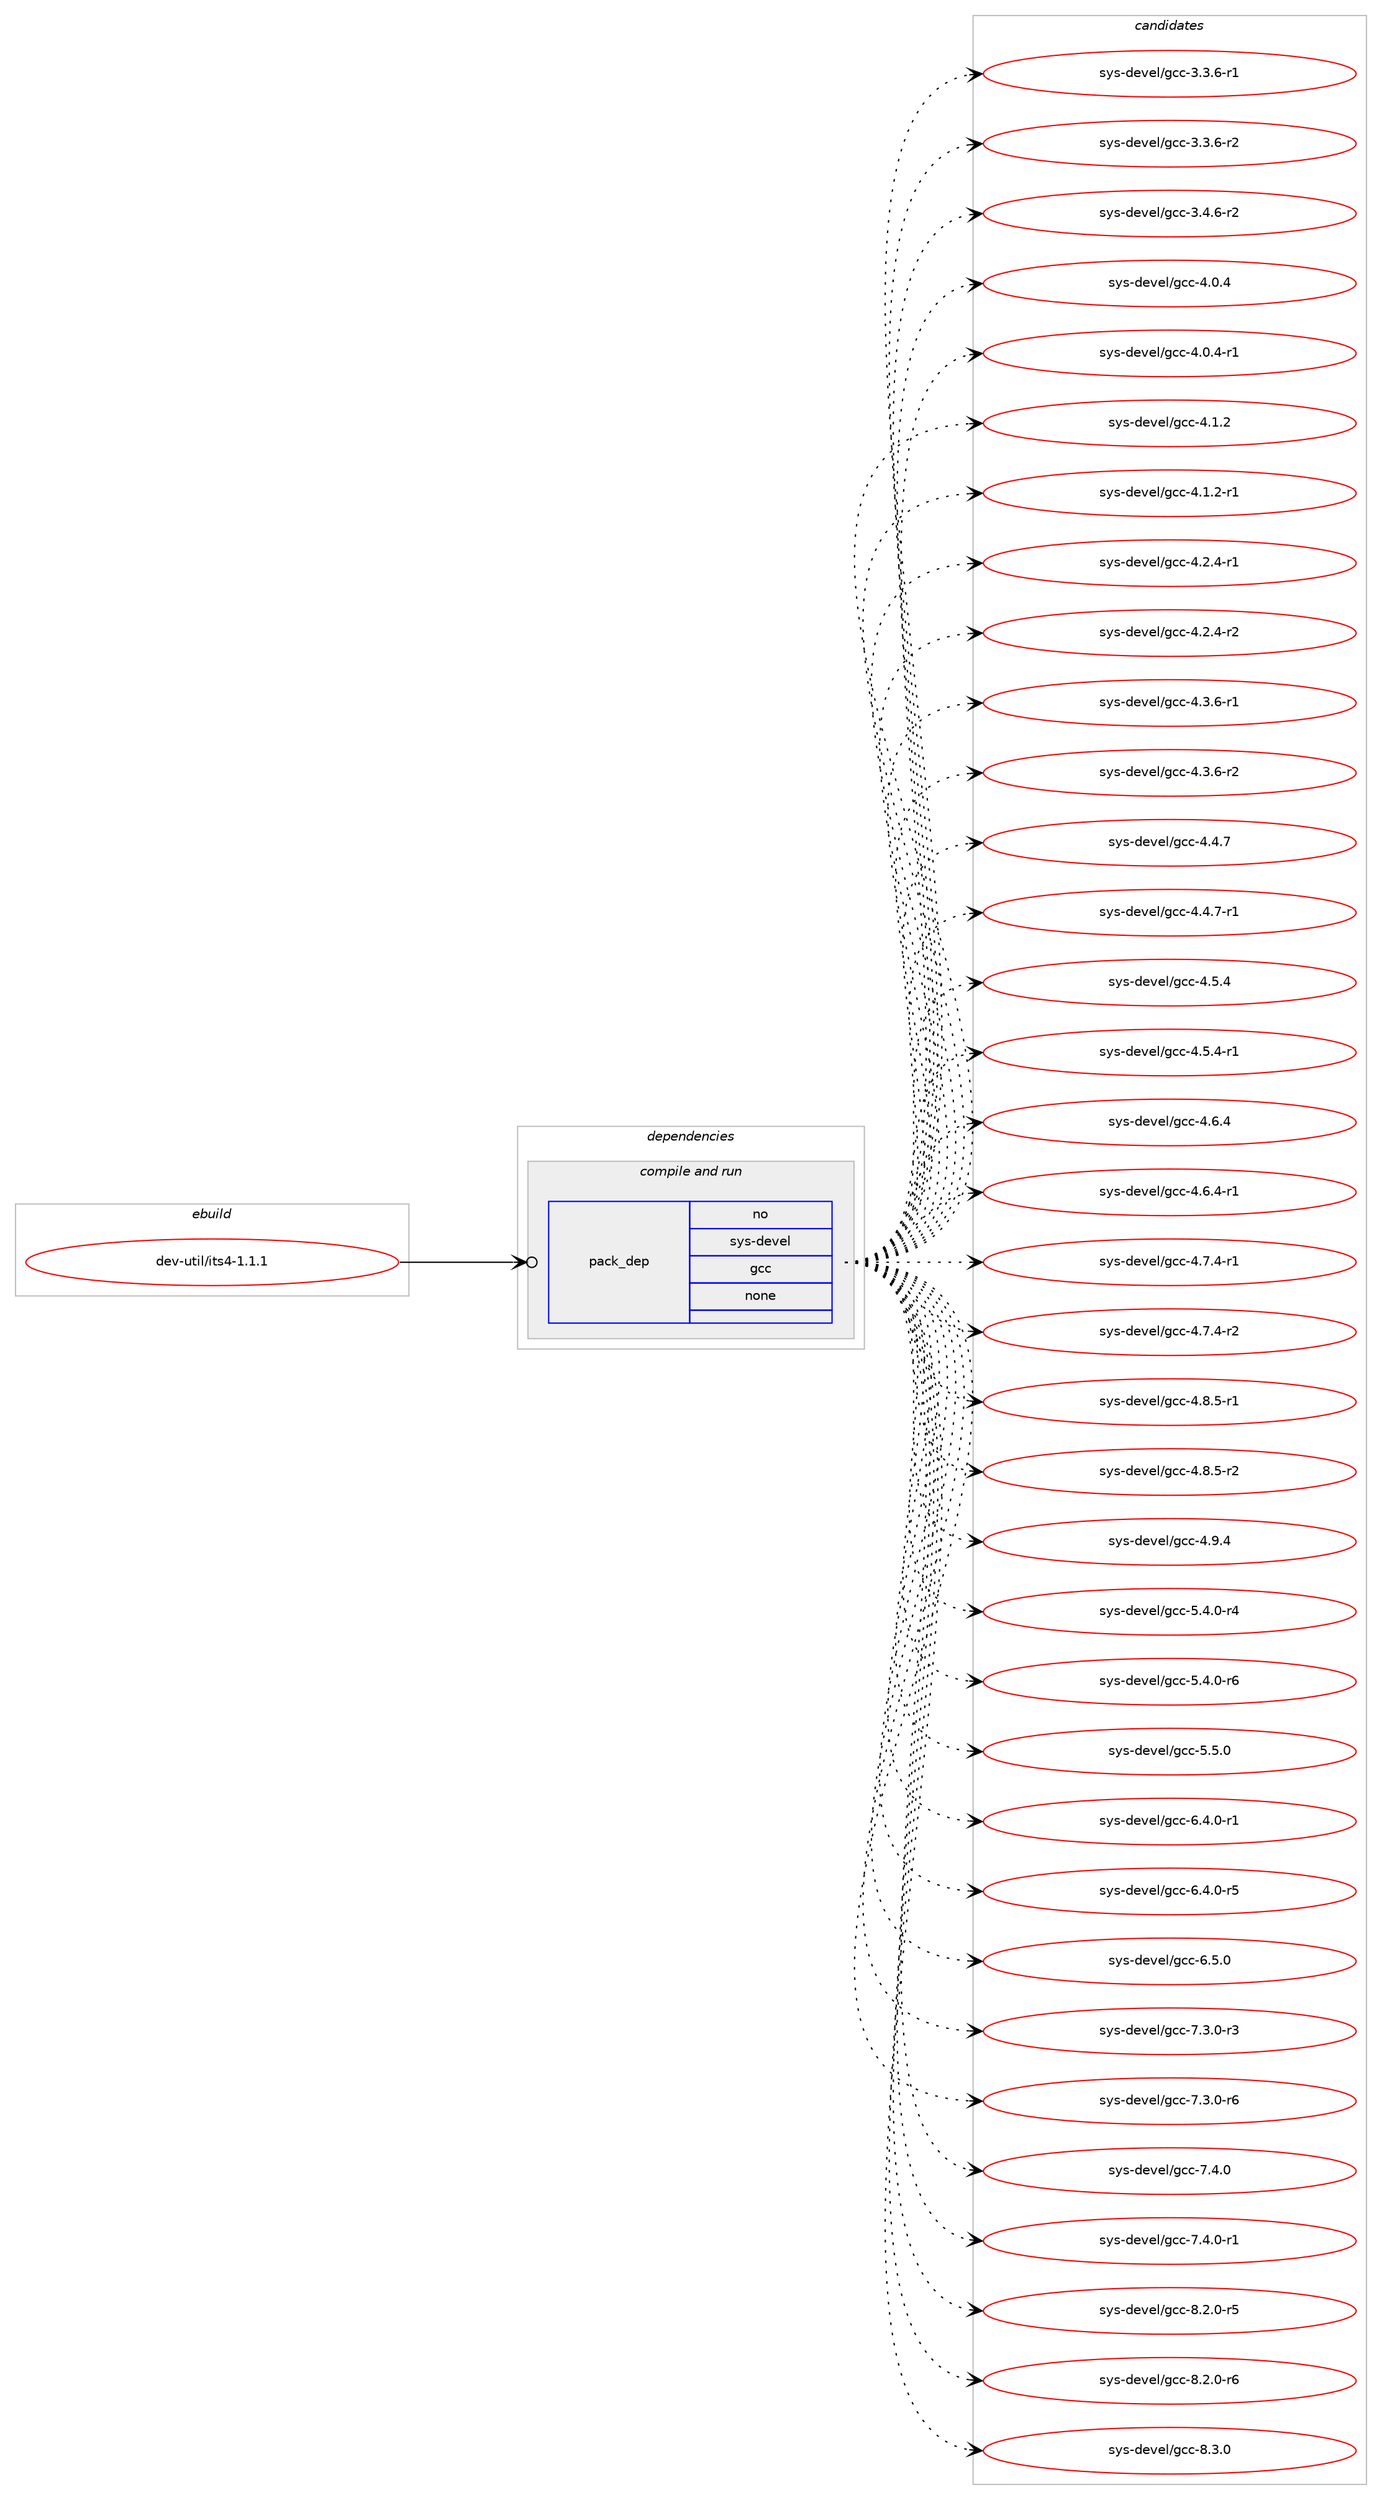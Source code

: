 digraph prolog {

# *************
# Graph options
# *************

newrank=true;
concentrate=true;
compound=true;
graph [rankdir=LR,fontname=Helvetica,fontsize=10,ranksep=1.5];#, ranksep=2.5, nodesep=0.2];
edge  [arrowhead=vee];
node  [fontname=Helvetica,fontsize=10];

# **********
# The ebuild
# **********

subgraph cluster_leftcol {
color=gray;
rank=same;
label=<<i>ebuild</i>>;
id [label="dev-util/its4-1.1.1", color=red, width=4, href="../dev-util/its4-1.1.1.svg"];
}

# ****************
# The dependencies
# ****************

subgraph cluster_midcol {
color=gray;
label=<<i>dependencies</i>>;
subgraph cluster_compile {
fillcolor="#eeeeee";
style=filled;
label=<<i>compile</i>>;
}
subgraph cluster_compileandrun {
fillcolor="#eeeeee";
style=filled;
label=<<i>compile and run</i>>;
subgraph pack1098248 {
dependency1546479 [label=<<TABLE BORDER="0" CELLBORDER="1" CELLSPACING="0" CELLPADDING="4" WIDTH="220"><TR><TD ROWSPAN="6" CELLPADDING="30">pack_dep</TD></TR><TR><TD WIDTH="110">no</TD></TR><TR><TD>sys-devel</TD></TR><TR><TD>gcc</TD></TR><TR><TD>none</TD></TR><TR><TD></TD></TR></TABLE>>, shape=none, color=blue];
}
id:e -> dependency1546479:w [weight=20,style="solid",arrowhead="odotvee"];
}
subgraph cluster_run {
fillcolor="#eeeeee";
style=filled;
label=<<i>run</i>>;
}
}

# **************
# The candidates
# **************

subgraph cluster_choices {
rank=same;
color=gray;
label=<<i>candidates</i>>;

subgraph choice1098248 {
color=black;
nodesep=1;
choice115121115451001011181011084710399994551465146544511449 [label="sys-devel/gcc-3.3.6-r1", color=red, width=4,href="../sys-devel/gcc-3.3.6-r1.svg"];
choice115121115451001011181011084710399994551465146544511450 [label="sys-devel/gcc-3.3.6-r2", color=red, width=4,href="../sys-devel/gcc-3.3.6-r2.svg"];
choice115121115451001011181011084710399994551465246544511450 [label="sys-devel/gcc-3.4.6-r2", color=red, width=4,href="../sys-devel/gcc-3.4.6-r2.svg"];
choice11512111545100101118101108471039999455246484652 [label="sys-devel/gcc-4.0.4", color=red, width=4,href="../sys-devel/gcc-4.0.4.svg"];
choice115121115451001011181011084710399994552464846524511449 [label="sys-devel/gcc-4.0.4-r1", color=red, width=4,href="../sys-devel/gcc-4.0.4-r1.svg"];
choice11512111545100101118101108471039999455246494650 [label="sys-devel/gcc-4.1.2", color=red, width=4,href="../sys-devel/gcc-4.1.2.svg"];
choice115121115451001011181011084710399994552464946504511449 [label="sys-devel/gcc-4.1.2-r1", color=red, width=4,href="../sys-devel/gcc-4.1.2-r1.svg"];
choice115121115451001011181011084710399994552465046524511449 [label="sys-devel/gcc-4.2.4-r1", color=red, width=4,href="../sys-devel/gcc-4.2.4-r1.svg"];
choice115121115451001011181011084710399994552465046524511450 [label="sys-devel/gcc-4.2.4-r2", color=red, width=4,href="../sys-devel/gcc-4.2.4-r2.svg"];
choice115121115451001011181011084710399994552465146544511449 [label="sys-devel/gcc-4.3.6-r1", color=red, width=4,href="../sys-devel/gcc-4.3.6-r1.svg"];
choice115121115451001011181011084710399994552465146544511450 [label="sys-devel/gcc-4.3.6-r2", color=red, width=4,href="../sys-devel/gcc-4.3.6-r2.svg"];
choice11512111545100101118101108471039999455246524655 [label="sys-devel/gcc-4.4.7", color=red, width=4,href="../sys-devel/gcc-4.4.7.svg"];
choice115121115451001011181011084710399994552465246554511449 [label="sys-devel/gcc-4.4.7-r1", color=red, width=4,href="../sys-devel/gcc-4.4.7-r1.svg"];
choice11512111545100101118101108471039999455246534652 [label="sys-devel/gcc-4.5.4", color=red, width=4,href="../sys-devel/gcc-4.5.4.svg"];
choice115121115451001011181011084710399994552465346524511449 [label="sys-devel/gcc-4.5.4-r1", color=red, width=4,href="../sys-devel/gcc-4.5.4-r1.svg"];
choice11512111545100101118101108471039999455246544652 [label="sys-devel/gcc-4.6.4", color=red, width=4,href="../sys-devel/gcc-4.6.4.svg"];
choice115121115451001011181011084710399994552465446524511449 [label="sys-devel/gcc-4.6.4-r1", color=red, width=4,href="../sys-devel/gcc-4.6.4-r1.svg"];
choice115121115451001011181011084710399994552465546524511449 [label="sys-devel/gcc-4.7.4-r1", color=red, width=4,href="../sys-devel/gcc-4.7.4-r1.svg"];
choice115121115451001011181011084710399994552465546524511450 [label="sys-devel/gcc-4.7.4-r2", color=red, width=4,href="../sys-devel/gcc-4.7.4-r2.svg"];
choice115121115451001011181011084710399994552465646534511449 [label="sys-devel/gcc-4.8.5-r1", color=red, width=4,href="../sys-devel/gcc-4.8.5-r1.svg"];
choice115121115451001011181011084710399994552465646534511450 [label="sys-devel/gcc-4.8.5-r2", color=red, width=4,href="../sys-devel/gcc-4.8.5-r2.svg"];
choice11512111545100101118101108471039999455246574652 [label="sys-devel/gcc-4.9.4", color=red, width=4,href="../sys-devel/gcc-4.9.4.svg"];
choice115121115451001011181011084710399994553465246484511452 [label="sys-devel/gcc-5.4.0-r4", color=red, width=4,href="../sys-devel/gcc-5.4.0-r4.svg"];
choice115121115451001011181011084710399994553465246484511454 [label="sys-devel/gcc-5.4.0-r6", color=red, width=4,href="../sys-devel/gcc-5.4.0-r6.svg"];
choice11512111545100101118101108471039999455346534648 [label="sys-devel/gcc-5.5.0", color=red, width=4,href="../sys-devel/gcc-5.5.0.svg"];
choice115121115451001011181011084710399994554465246484511449 [label="sys-devel/gcc-6.4.0-r1", color=red, width=4,href="../sys-devel/gcc-6.4.0-r1.svg"];
choice115121115451001011181011084710399994554465246484511453 [label="sys-devel/gcc-6.4.0-r5", color=red, width=4,href="../sys-devel/gcc-6.4.0-r5.svg"];
choice11512111545100101118101108471039999455446534648 [label="sys-devel/gcc-6.5.0", color=red, width=4,href="../sys-devel/gcc-6.5.0.svg"];
choice115121115451001011181011084710399994555465146484511451 [label="sys-devel/gcc-7.3.0-r3", color=red, width=4,href="../sys-devel/gcc-7.3.0-r3.svg"];
choice115121115451001011181011084710399994555465146484511454 [label="sys-devel/gcc-7.3.0-r6", color=red, width=4,href="../sys-devel/gcc-7.3.0-r6.svg"];
choice11512111545100101118101108471039999455546524648 [label="sys-devel/gcc-7.4.0", color=red, width=4,href="../sys-devel/gcc-7.4.0.svg"];
choice115121115451001011181011084710399994555465246484511449 [label="sys-devel/gcc-7.4.0-r1", color=red, width=4,href="../sys-devel/gcc-7.4.0-r1.svg"];
choice115121115451001011181011084710399994556465046484511453 [label="sys-devel/gcc-8.2.0-r5", color=red, width=4,href="../sys-devel/gcc-8.2.0-r5.svg"];
choice115121115451001011181011084710399994556465046484511454 [label="sys-devel/gcc-8.2.0-r6", color=red, width=4,href="../sys-devel/gcc-8.2.0-r6.svg"];
choice11512111545100101118101108471039999455646514648 [label="sys-devel/gcc-8.3.0", color=red, width=4,href="../sys-devel/gcc-8.3.0.svg"];
dependency1546479:e -> choice115121115451001011181011084710399994551465146544511449:w [style=dotted,weight="100"];
dependency1546479:e -> choice115121115451001011181011084710399994551465146544511450:w [style=dotted,weight="100"];
dependency1546479:e -> choice115121115451001011181011084710399994551465246544511450:w [style=dotted,weight="100"];
dependency1546479:e -> choice11512111545100101118101108471039999455246484652:w [style=dotted,weight="100"];
dependency1546479:e -> choice115121115451001011181011084710399994552464846524511449:w [style=dotted,weight="100"];
dependency1546479:e -> choice11512111545100101118101108471039999455246494650:w [style=dotted,weight="100"];
dependency1546479:e -> choice115121115451001011181011084710399994552464946504511449:w [style=dotted,weight="100"];
dependency1546479:e -> choice115121115451001011181011084710399994552465046524511449:w [style=dotted,weight="100"];
dependency1546479:e -> choice115121115451001011181011084710399994552465046524511450:w [style=dotted,weight="100"];
dependency1546479:e -> choice115121115451001011181011084710399994552465146544511449:w [style=dotted,weight="100"];
dependency1546479:e -> choice115121115451001011181011084710399994552465146544511450:w [style=dotted,weight="100"];
dependency1546479:e -> choice11512111545100101118101108471039999455246524655:w [style=dotted,weight="100"];
dependency1546479:e -> choice115121115451001011181011084710399994552465246554511449:w [style=dotted,weight="100"];
dependency1546479:e -> choice11512111545100101118101108471039999455246534652:w [style=dotted,weight="100"];
dependency1546479:e -> choice115121115451001011181011084710399994552465346524511449:w [style=dotted,weight="100"];
dependency1546479:e -> choice11512111545100101118101108471039999455246544652:w [style=dotted,weight="100"];
dependency1546479:e -> choice115121115451001011181011084710399994552465446524511449:w [style=dotted,weight="100"];
dependency1546479:e -> choice115121115451001011181011084710399994552465546524511449:w [style=dotted,weight="100"];
dependency1546479:e -> choice115121115451001011181011084710399994552465546524511450:w [style=dotted,weight="100"];
dependency1546479:e -> choice115121115451001011181011084710399994552465646534511449:w [style=dotted,weight="100"];
dependency1546479:e -> choice115121115451001011181011084710399994552465646534511450:w [style=dotted,weight="100"];
dependency1546479:e -> choice11512111545100101118101108471039999455246574652:w [style=dotted,weight="100"];
dependency1546479:e -> choice115121115451001011181011084710399994553465246484511452:w [style=dotted,weight="100"];
dependency1546479:e -> choice115121115451001011181011084710399994553465246484511454:w [style=dotted,weight="100"];
dependency1546479:e -> choice11512111545100101118101108471039999455346534648:w [style=dotted,weight="100"];
dependency1546479:e -> choice115121115451001011181011084710399994554465246484511449:w [style=dotted,weight="100"];
dependency1546479:e -> choice115121115451001011181011084710399994554465246484511453:w [style=dotted,weight="100"];
dependency1546479:e -> choice11512111545100101118101108471039999455446534648:w [style=dotted,weight="100"];
dependency1546479:e -> choice115121115451001011181011084710399994555465146484511451:w [style=dotted,weight="100"];
dependency1546479:e -> choice115121115451001011181011084710399994555465146484511454:w [style=dotted,weight="100"];
dependency1546479:e -> choice11512111545100101118101108471039999455546524648:w [style=dotted,weight="100"];
dependency1546479:e -> choice115121115451001011181011084710399994555465246484511449:w [style=dotted,weight="100"];
dependency1546479:e -> choice115121115451001011181011084710399994556465046484511453:w [style=dotted,weight="100"];
dependency1546479:e -> choice115121115451001011181011084710399994556465046484511454:w [style=dotted,weight="100"];
dependency1546479:e -> choice11512111545100101118101108471039999455646514648:w [style=dotted,weight="100"];
}
}

}
